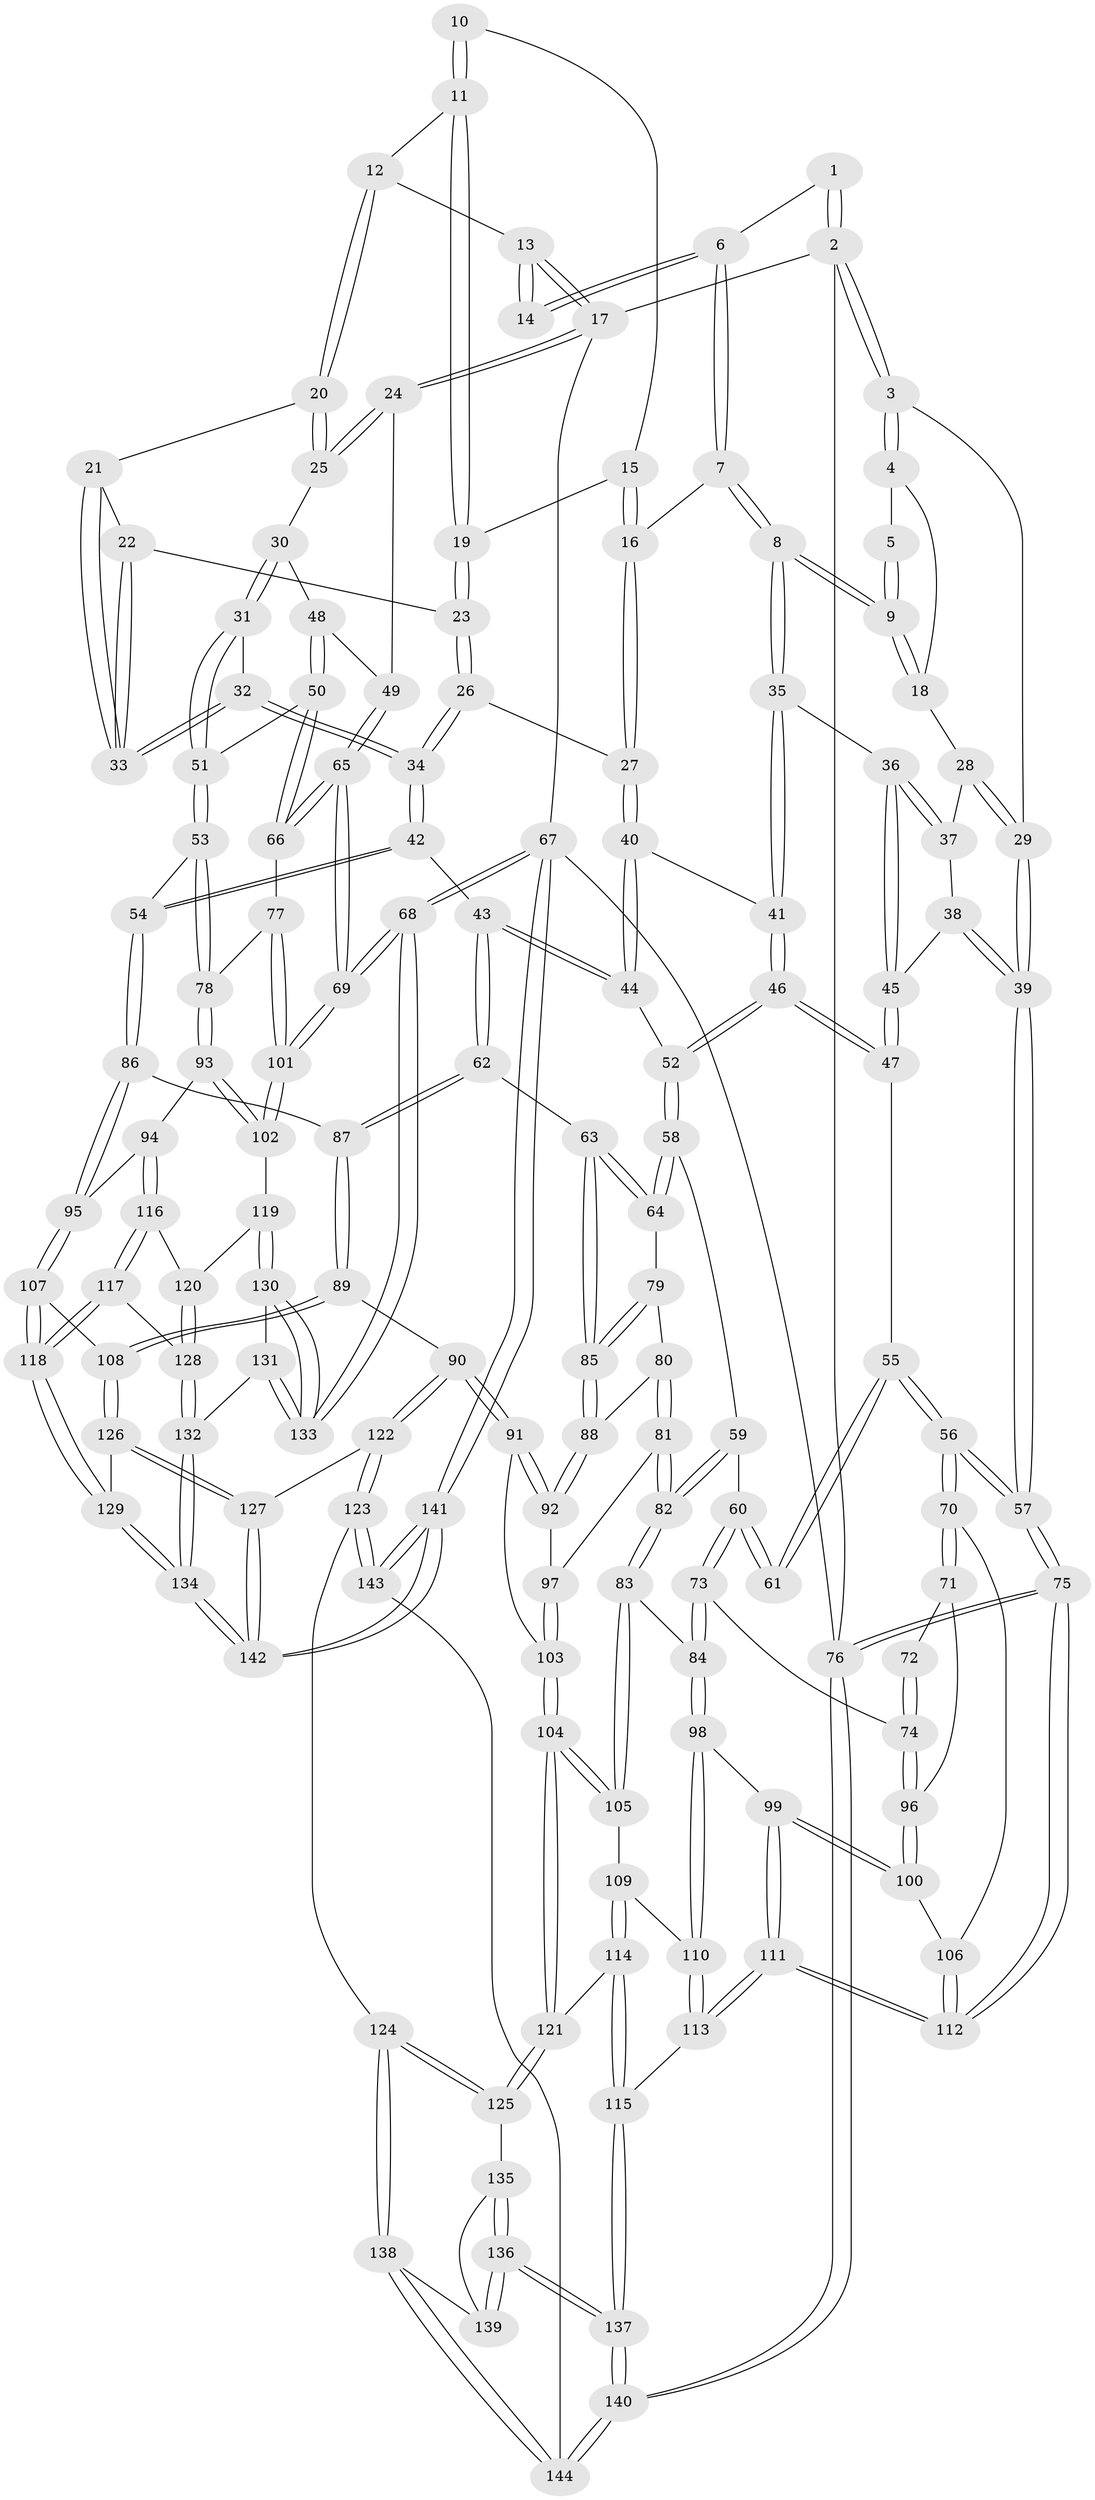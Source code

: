// Generated by graph-tools (version 1.1) at 2025/27/03/09/25 03:27:03]
// undirected, 144 vertices, 357 edges
graph export_dot {
graph [start="1"]
  node [color=gray90,style=filled];
  1 [pos="+0.22271050199554493+0"];
  2 [pos="+0+0"];
  3 [pos="+0+0"];
  4 [pos="+0.13699281345249692+0.07148993715773332"];
  5 [pos="+0.20309899633704884+0"];
  6 [pos="+0.4724397191672541+0"];
  7 [pos="+0.4158500249657159+0.14660236397987936"];
  8 [pos="+0.3248830744204169+0.18430844299712795"];
  9 [pos="+0.29062481317345445+0.16279163191359197"];
  10 [pos="+0.6341267509146192+0.02166031958933054"];
  11 [pos="+0.7355803599277927+0.1093434091522682"];
  12 [pos="+0.7437421039875729+0.10942850059813146"];
  13 [pos="+1+0"];
  14 [pos="+0.5370674794338843+0"];
  15 [pos="+0.6165074869502942+0.12177821110117797"];
  16 [pos="+0.4258016116223123+0.15401850246251086"];
  17 [pos="+1+0"];
  18 [pos="+0.1874290549773163+0.13171028333596466"];
  19 [pos="+0.6674350979237377+0.14437633471976669"];
  20 [pos="+0.7767478871847745+0.16272858915819666"];
  21 [pos="+0.7733541607175869+0.1671378909997484"];
  22 [pos="+0.6923516175269502+0.23181679663368887"];
  23 [pos="+0.6451881986895391+0.21998028986928111"];
  24 [pos="+1+0"];
  25 [pos="+0.840708001148655+0.19588520971948808"];
  26 [pos="+0.6277626296075671+0.23149626056821215"];
  27 [pos="+0.5052657432446063+0.24943251037883504"];
  28 [pos="+0.05674863216790286+0.21092418413555367"];
  29 [pos="+0+0.07344318865229044"];
  30 [pos="+0.8450284682060069+0.3252505860844202"];
  31 [pos="+0.8107660907814793+0.351371118349714"];
  32 [pos="+0.7565189840512775+0.3604568666321357"];
  33 [pos="+0.7335307551421302+0.2866101030343523"];
  34 [pos="+0.7139566372444058+0.38705924508514916"];
  35 [pos="+0.28254557202855346+0.26520196715644273"];
  36 [pos="+0.2444539457412488+0.2981082516486034"];
  37 [pos="+0.060851814647196745+0.21523850280359078"];
  38 [pos="+0.09448533807748394+0.344220025863962"];
  39 [pos="+0+0.47030364860858775"];
  40 [pos="+0.5223546269674073+0.34014057617231186"];
  41 [pos="+0.3813643744271629+0.3974981751545501"];
  42 [pos="+0.6313073042862156+0.47099406959716417"];
  43 [pos="+0.6304994772464219+0.471201156052015"];
  44 [pos="+0.5719999321468062+0.4177122554009064"];
  45 [pos="+0.205830737783847+0.36653603510865035"];
  46 [pos="+0.37153259907922365+0.4598438377733987"];
  47 [pos="+0.2059266441784582+0.40025410470008677"];
  48 [pos="+0.8836817510361703+0.3282472268814726"];
  49 [pos="+1+0"];
  50 [pos="+1+0.45882777548096315"];
  51 [pos="+0.871614020226691+0.48313635120381065"];
  52 [pos="+0.37724655536177726+0.4765745649002401"];
  53 [pos="+0.8220351477569262+0.5725712618605657"];
  54 [pos="+0.8061126416117033+0.5714148362623229"];
  55 [pos="+0.199136396895385+0.4211922829512255"];
  56 [pos="+0+0.5163722706472893"];
  57 [pos="+0+0.5153882995210453"];
  58 [pos="+0.37698087188451634+0.4789699559390588"];
  59 [pos="+0.2983023320759978+0.5324971483925303"];
  60 [pos="+0.2326590562120454+0.51900295846102"];
  61 [pos="+0.20409245130527248+0.47742369895471637"];
  62 [pos="+0.6201150862941777+0.4911577605619448"];
  63 [pos="+0.5705115987312271+0.5251024742143762"];
  64 [pos="+0.4157757942595854+0.5367338017345578"];
  65 [pos="+1+0.49895880662127695"];
  66 [pos="+1+0.49137420520869496"];
  67 [pos="+1+1"];
  68 [pos="+1+1"];
  69 [pos="+1+0.7249564244206326"];
  70 [pos="+0+0.5253503826216109"];
  71 [pos="+0.04107426867302532+0.5713202182825594"];
  72 [pos="+0.1701160925468173+0.5014039306915983"];
  73 [pos="+0.2075900211763868+0.6156326279480739"];
  74 [pos="+0.1434294079438431+0.6264465011610457"];
  75 [pos="+0+1"];
  76 [pos="+0+1"];
  77 [pos="+0.86686749017284+0.5975764082055959"];
  78 [pos="+0.8508650277632994+0.5990364795748954"];
  79 [pos="+0.40960446294248226+0.5690502675734865"];
  80 [pos="+0.40333668027611236+0.5919911589357809"];
  81 [pos="+0.372117335758509+0.6298641121947335"];
  82 [pos="+0.340190187255288+0.6442027408929633"];
  83 [pos="+0.31900443516979254+0.6739269899571274"];
  84 [pos="+0.24752284045319342+0.6529451478670922"];
  85 [pos="+0.5231299719785536+0.5972545655733906"];
  86 [pos="+0.7371609770931249+0.6704572703536578"];
  87 [pos="+0.6362295529805455+0.6078832060914375"];
  88 [pos="+0.5061843353758498+0.6275088171460611"];
  89 [pos="+0.6028143309429405+0.747406497313857"];
  90 [pos="+0.5488145987222794+0.7495852499812011"];
  91 [pos="+0.5244890236168593+0.738431251921446"];
  92 [pos="+0.5024932217347021+0.6676077942804671"];
  93 [pos="+0.8679424421577396+0.7124659357468033"];
  94 [pos="+0.8249597541065878+0.738190731322238"];
  95 [pos="+0.7365448895540653+0.707573699854428"];
  96 [pos="+0.1281269399411051+0.6306651169318068"];
  97 [pos="+0.4147015351454792+0.6529580888805028"];
  98 [pos="+0.18045162129735012+0.7365192346867386"];
  99 [pos="+0.12605850210919123+0.7187634866781245"];
  100 [pos="+0.1258092382340276+0.7184319096808465"];
  101 [pos="+1+0.7283150448589564"];
  102 [pos="+0.9684651673738123+0.7581806002693485"];
  103 [pos="+0.4520159023441533+0.758052668704727"];
  104 [pos="+0.36223622988791865+0.7986988466539668"];
  105 [pos="+0.3299508317796056+0.7414595242267413"];
  106 [pos="+0.04414760355082743+0.7233720635007347"];
  107 [pos="+0.6684124612898931+0.7602854395130781"];
  108 [pos="+0.6257786257310122+0.7615856935822585"];
  109 [pos="+0.203960730174377+0.7587822790828199"];
  110 [pos="+0.192463227685141+0.7519645923364319"];
  111 [pos="+0.08826074795818108+0.8768885602248947"];
  112 [pos="+0.0018058942642420492+0.9243645184946665"];
  113 [pos="+0.1208332831569694+0.8722980699274977"];
  114 [pos="+0.22984851731318942+0.8604442738429102"];
  115 [pos="+0.2119062334406707+0.8780008960786345"];
  116 [pos="+0.8085607840519845+0.791555461725089"];
  117 [pos="+0.7799373751908839+0.8274396255843988"];
  118 [pos="+0.7576762711322383+0.8354124451414877"];
  119 [pos="+0.9146387028100895+0.8350234674581608"];
  120 [pos="+0.8788002032137475+0.8315515649294054"];
  121 [pos="+0.3597289920991749+0.812705641515019"];
  122 [pos="+0.5087242215743913+0.907532643153335"];
  123 [pos="+0.4910227037168002+0.9188264013675843"];
  124 [pos="+0.44135304332085784+0.9004339955938598"];
  125 [pos="+0.3621003384531441+0.8186018321660122"];
  126 [pos="+0.6341054590559212+0.8993460405085569"];
  127 [pos="+0.6280634040534969+0.9142747271176994"];
  128 [pos="+0.8249040047826798+0.8639646525077368"];
  129 [pos="+0.7472390821637822+0.8633716747291209"];
  130 [pos="+0.911634329478142+0.8680978011582681"];
  131 [pos="+0.857361116810477+0.9132968088822837"];
  132 [pos="+0.8505935378892123+0.9161131609872764"];
  133 [pos="+1+1"];
  134 [pos="+0.783643996712918+1"];
  135 [pos="+0.3604320729941046+0.8236517423797813"];
  136 [pos="+0.25573513126766273+0.9881154911565684"];
  137 [pos="+0.2537279838743925+0.9899482968937126"];
  138 [pos="+0.38039256141552+0.9770307919896901"];
  139 [pos="+0.34192608745402325+0.9369265323529877"];
  140 [pos="+0.22326288001606012+1"];
  141 [pos="+0.7484805853560409+1"];
  142 [pos="+0.744424415194116+1"];
  143 [pos="+0.5141433285432888+1"];
  144 [pos="+0.3357376075381867+1"];
  1 -- 2;
  1 -- 2;
  1 -- 6;
  2 -- 3;
  2 -- 3;
  2 -- 17;
  2 -- 76;
  3 -- 4;
  3 -- 4;
  3 -- 29;
  4 -- 5;
  4 -- 18;
  5 -- 9;
  5 -- 9;
  6 -- 7;
  6 -- 7;
  6 -- 14;
  6 -- 14;
  7 -- 8;
  7 -- 8;
  7 -- 16;
  8 -- 9;
  8 -- 9;
  8 -- 35;
  8 -- 35;
  9 -- 18;
  9 -- 18;
  10 -- 11;
  10 -- 11;
  10 -- 15;
  11 -- 12;
  11 -- 19;
  11 -- 19;
  12 -- 13;
  12 -- 20;
  12 -- 20;
  13 -- 14;
  13 -- 14;
  13 -- 17;
  13 -- 17;
  15 -- 16;
  15 -- 16;
  15 -- 19;
  16 -- 27;
  16 -- 27;
  17 -- 24;
  17 -- 24;
  17 -- 67;
  18 -- 28;
  19 -- 23;
  19 -- 23;
  20 -- 21;
  20 -- 25;
  20 -- 25;
  21 -- 22;
  21 -- 33;
  21 -- 33;
  22 -- 23;
  22 -- 33;
  22 -- 33;
  23 -- 26;
  23 -- 26;
  24 -- 25;
  24 -- 25;
  24 -- 49;
  25 -- 30;
  26 -- 27;
  26 -- 34;
  26 -- 34;
  27 -- 40;
  27 -- 40;
  28 -- 29;
  28 -- 29;
  28 -- 37;
  29 -- 39;
  29 -- 39;
  30 -- 31;
  30 -- 31;
  30 -- 48;
  31 -- 32;
  31 -- 51;
  31 -- 51;
  32 -- 33;
  32 -- 33;
  32 -- 34;
  32 -- 34;
  34 -- 42;
  34 -- 42;
  35 -- 36;
  35 -- 41;
  35 -- 41;
  36 -- 37;
  36 -- 37;
  36 -- 45;
  36 -- 45;
  37 -- 38;
  38 -- 39;
  38 -- 39;
  38 -- 45;
  39 -- 57;
  39 -- 57;
  40 -- 41;
  40 -- 44;
  40 -- 44;
  41 -- 46;
  41 -- 46;
  42 -- 43;
  42 -- 54;
  42 -- 54;
  43 -- 44;
  43 -- 44;
  43 -- 62;
  43 -- 62;
  44 -- 52;
  45 -- 47;
  45 -- 47;
  46 -- 47;
  46 -- 47;
  46 -- 52;
  46 -- 52;
  47 -- 55;
  48 -- 49;
  48 -- 50;
  48 -- 50;
  49 -- 65;
  49 -- 65;
  50 -- 51;
  50 -- 66;
  50 -- 66;
  51 -- 53;
  51 -- 53;
  52 -- 58;
  52 -- 58;
  53 -- 54;
  53 -- 78;
  53 -- 78;
  54 -- 86;
  54 -- 86;
  55 -- 56;
  55 -- 56;
  55 -- 61;
  55 -- 61;
  56 -- 57;
  56 -- 57;
  56 -- 70;
  56 -- 70;
  57 -- 75;
  57 -- 75;
  58 -- 59;
  58 -- 64;
  58 -- 64;
  59 -- 60;
  59 -- 82;
  59 -- 82;
  60 -- 61;
  60 -- 61;
  60 -- 73;
  60 -- 73;
  62 -- 63;
  62 -- 87;
  62 -- 87;
  63 -- 64;
  63 -- 64;
  63 -- 85;
  63 -- 85;
  64 -- 79;
  65 -- 66;
  65 -- 66;
  65 -- 69;
  65 -- 69;
  66 -- 77;
  67 -- 68;
  67 -- 68;
  67 -- 141;
  67 -- 141;
  67 -- 76;
  68 -- 69;
  68 -- 69;
  68 -- 133;
  68 -- 133;
  69 -- 101;
  69 -- 101;
  70 -- 71;
  70 -- 71;
  70 -- 106;
  71 -- 72;
  71 -- 96;
  72 -- 74;
  72 -- 74;
  73 -- 74;
  73 -- 84;
  73 -- 84;
  74 -- 96;
  74 -- 96;
  75 -- 76;
  75 -- 76;
  75 -- 112;
  75 -- 112;
  76 -- 140;
  76 -- 140;
  77 -- 78;
  77 -- 101;
  77 -- 101;
  78 -- 93;
  78 -- 93;
  79 -- 80;
  79 -- 85;
  79 -- 85;
  80 -- 81;
  80 -- 81;
  80 -- 88;
  81 -- 82;
  81 -- 82;
  81 -- 97;
  82 -- 83;
  82 -- 83;
  83 -- 84;
  83 -- 105;
  83 -- 105;
  84 -- 98;
  84 -- 98;
  85 -- 88;
  85 -- 88;
  86 -- 87;
  86 -- 95;
  86 -- 95;
  87 -- 89;
  87 -- 89;
  88 -- 92;
  88 -- 92;
  89 -- 90;
  89 -- 108;
  89 -- 108;
  90 -- 91;
  90 -- 91;
  90 -- 122;
  90 -- 122;
  91 -- 92;
  91 -- 92;
  91 -- 103;
  92 -- 97;
  93 -- 94;
  93 -- 102;
  93 -- 102;
  94 -- 95;
  94 -- 116;
  94 -- 116;
  95 -- 107;
  95 -- 107;
  96 -- 100;
  96 -- 100;
  97 -- 103;
  97 -- 103;
  98 -- 99;
  98 -- 110;
  98 -- 110;
  99 -- 100;
  99 -- 100;
  99 -- 111;
  99 -- 111;
  100 -- 106;
  101 -- 102;
  101 -- 102;
  102 -- 119;
  103 -- 104;
  103 -- 104;
  104 -- 105;
  104 -- 105;
  104 -- 121;
  104 -- 121;
  105 -- 109;
  106 -- 112;
  106 -- 112;
  107 -- 108;
  107 -- 118;
  107 -- 118;
  108 -- 126;
  108 -- 126;
  109 -- 110;
  109 -- 114;
  109 -- 114;
  110 -- 113;
  110 -- 113;
  111 -- 112;
  111 -- 112;
  111 -- 113;
  111 -- 113;
  113 -- 115;
  114 -- 115;
  114 -- 115;
  114 -- 121;
  115 -- 137;
  115 -- 137;
  116 -- 117;
  116 -- 117;
  116 -- 120;
  117 -- 118;
  117 -- 118;
  117 -- 128;
  118 -- 129;
  118 -- 129;
  119 -- 120;
  119 -- 130;
  119 -- 130;
  120 -- 128;
  120 -- 128;
  121 -- 125;
  121 -- 125;
  122 -- 123;
  122 -- 123;
  122 -- 127;
  123 -- 124;
  123 -- 143;
  123 -- 143;
  124 -- 125;
  124 -- 125;
  124 -- 138;
  124 -- 138;
  125 -- 135;
  126 -- 127;
  126 -- 127;
  126 -- 129;
  127 -- 142;
  127 -- 142;
  128 -- 132;
  128 -- 132;
  129 -- 134;
  129 -- 134;
  130 -- 131;
  130 -- 133;
  130 -- 133;
  131 -- 132;
  131 -- 133;
  131 -- 133;
  132 -- 134;
  132 -- 134;
  134 -- 142;
  134 -- 142;
  135 -- 136;
  135 -- 136;
  135 -- 139;
  136 -- 137;
  136 -- 137;
  136 -- 139;
  136 -- 139;
  137 -- 140;
  137 -- 140;
  138 -- 139;
  138 -- 144;
  138 -- 144;
  140 -- 144;
  140 -- 144;
  141 -- 142;
  141 -- 142;
  141 -- 143;
  141 -- 143;
  143 -- 144;
}
